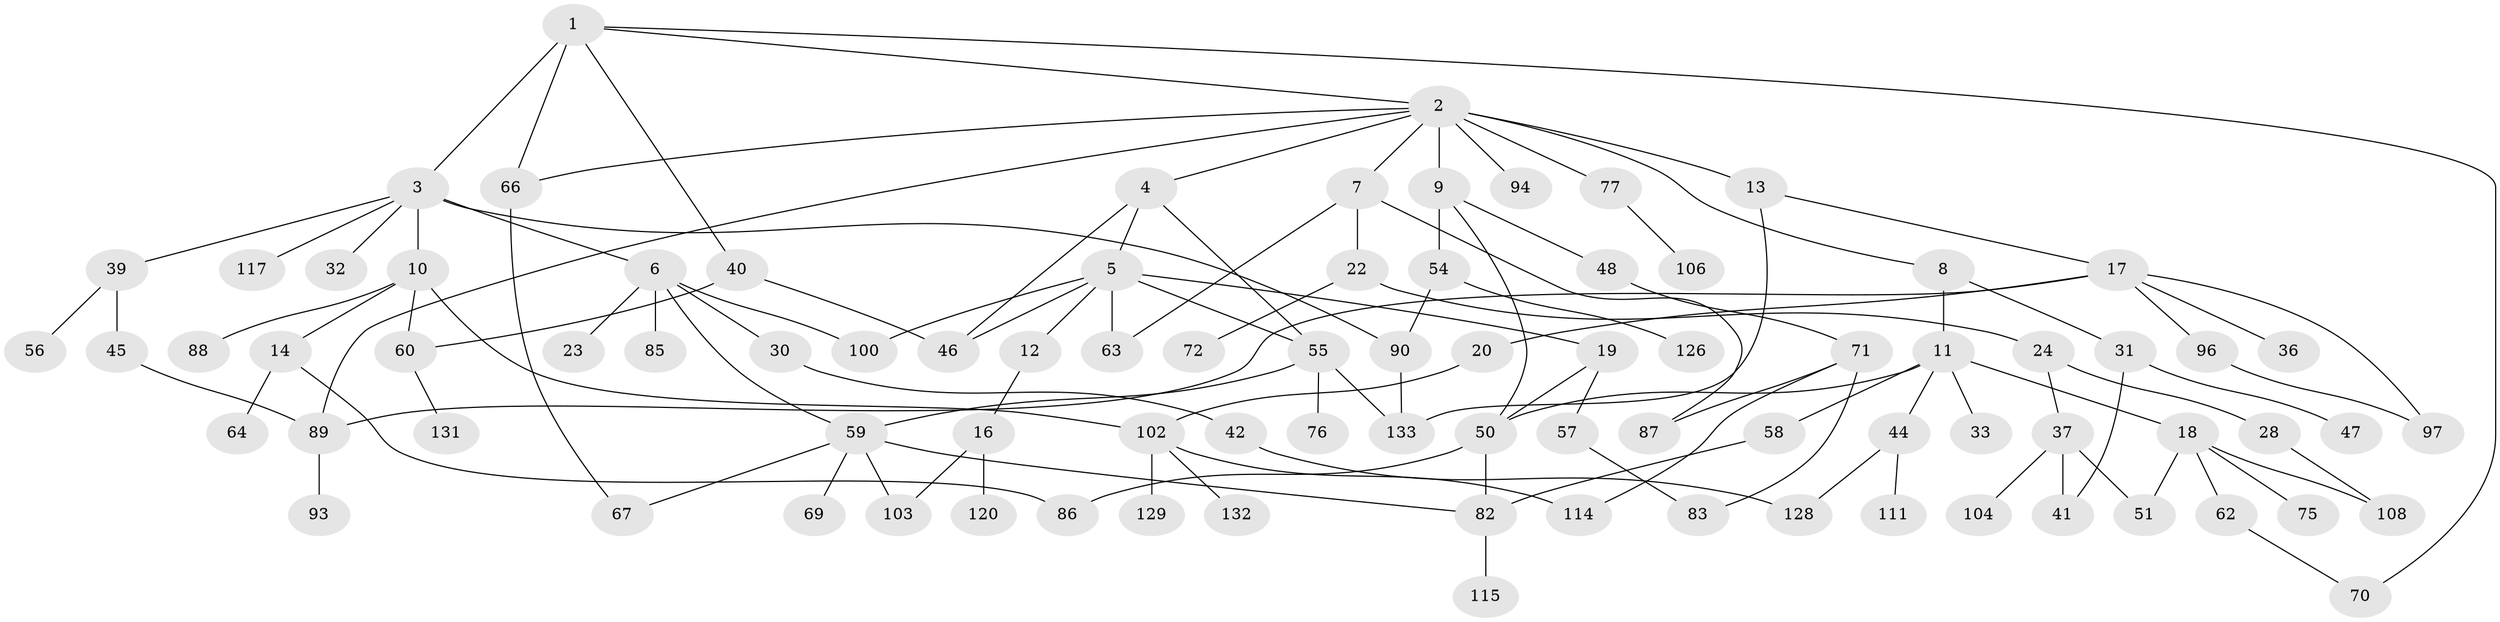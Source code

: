 // Generated by graph-tools (version 1.1) at 2025/23/03/03/25 07:23:33]
// undirected, 88 vertices, 117 edges
graph export_dot {
graph [start="1"]
  node [color=gray90,style=filled];
  1 [super="+121"];
  2 [super="+35"];
  3 [super="+29"];
  4 [super="+65"];
  5 [super="+25"];
  6 [super="+15"];
  7;
  8 [super="+134"];
  9 [super="+34"];
  10 [super="+38"];
  11 [super="+21"];
  12;
  13 [super="+43"];
  14 [super="+49"];
  16 [super="+27"];
  17 [super="+122"];
  18 [super="+116"];
  19 [super="+119"];
  20;
  22 [super="+118"];
  23 [super="+26"];
  24 [super="+92"];
  28;
  30;
  31;
  32 [super="+99"];
  33 [super="+95"];
  36;
  37 [super="+80"];
  39 [super="+52"];
  40 [super="+105"];
  41;
  42 [super="+53"];
  44 [super="+109"];
  45;
  46 [super="+74"];
  47 [super="+81"];
  48 [super="+79"];
  50 [super="+61"];
  51;
  54;
  55 [super="+110"];
  56;
  57;
  58 [super="+73"];
  59 [super="+91"];
  60;
  62 [super="+78"];
  63;
  64;
  66 [super="+68"];
  67;
  69;
  70;
  71 [super="+84"];
  72 [super="+112"];
  75;
  76;
  77;
  82 [super="+107"];
  83 [super="+113"];
  85;
  86;
  87 [super="+123"];
  88;
  89 [super="+98"];
  90;
  93;
  94;
  96;
  97;
  100 [super="+101"];
  102 [super="+127"];
  103 [super="+125"];
  104;
  106;
  108;
  111;
  114 [super="+124"];
  115;
  117;
  120;
  126;
  128 [super="+130"];
  129;
  131;
  132;
  133;
  1 -- 2;
  1 -- 3;
  1 -- 40;
  1 -- 66;
  1 -- 70;
  2 -- 4;
  2 -- 7;
  2 -- 8;
  2 -- 9 [weight=2];
  2 -- 13;
  2 -- 94;
  2 -- 66;
  2 -- 77;
  2 -- 89;
  3 -- 6;
  3 -- 10;
  3 -- 32;
  3 -- 39;
  3 -- 90;
  3 -- 117;
  4 -- 5;
  4 -- 55;
  4 -- 46;
  5 -- 12;
  5 -- 19;
  5 -- 63;
  5 -- 55;
  5 -- 100;
  5 -- 46;
  6 -- 59;
  6 -- 85;
  6 -- 100;
  6 -- 23;
  6 -- 30;
  7 -- 22;
  7 -- 63;
  7 -- 87;
  8 -- 11;
  8 -- 31;
  9 -- 50;
  9 -- 48;
  9 -- 54;
  10 -- 14;
  10 -- 60;
  10 -- 88;
  10 -- 102;
  11 -- 18;
  11 -- 33;
  11 -- 50;
  11 -- 58;
  11 -- 44;
  12 -- 16;
  13 -- 17;
  13 -- 133;
  14 -- 64;
  14 -- 86;
  16 -- 103;
  16 -- 120;
  17 -- 20;
  17 -- 36;
  17 -- 96;
  17 -- 97;
  17 -- 89;
  18 -- 51;
  18 -- 62;
  18 -- 75;
  18 -- 108;
  19 -- 57;
  19 -- 50;
  20 -- 102;
  22 -- 24;
  22 -- 72;
  24 -- 28;
  24 -- 37;
  28 -- 108;
  30 -- 42;
  31 -- 41;
  31 -- 47;
  37 -- 104;
  37 -- 41;
  37 -- 51;
  39 -- 45;
  39 -- 56;
  40 -- 46;
  40 -- 60;
  42 -- 128;
  44 -- 128;
  44 -- 111;
  45 -- 89;
  48 -- 71;
  50 -- 82;
  50 -- 86;
  54 -- 90;
  54 -- 126;
  55 -- 76;
  55 -- 59;
  55 -- 133;
  57 -- 83;
  58 -- 82;
  59 -- 67;
  59 -- 69;
  59 -- 103;
  59 -- 82;
  60 -- 131;
  62 -- 70;
  66 -- 67;
  71 -- 87;
  71 -- 114;
  71 -- 83;
  77 -- 106;
  82 -- 115;
  89 -- 93;
  90 -- 133;
  96 -- 97;
  102 -- 114;
  102 -- 129;
  102 -- 132;
}
